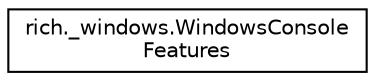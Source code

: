 digraph "Graphical Class Hierarchy"
{
 // LATEX_PDF_SIZE
  edge [fontname="Helvetica",fontsize="10",labelfontname="Helvetica",labelfontsize="10"];
  node [fontname="Helvetica",fontsize="10",shape=record];
  rankdir="LR";
  Node0 [label="rich._windows.WindowsConsole\lFeatures",height=0.2,width=0.4,color="black", fillcolor="white", style="filled",URL="$classrich_1_1__windows_1_1WindowsConsoleFeatures.html",tooltip=" "];
}
